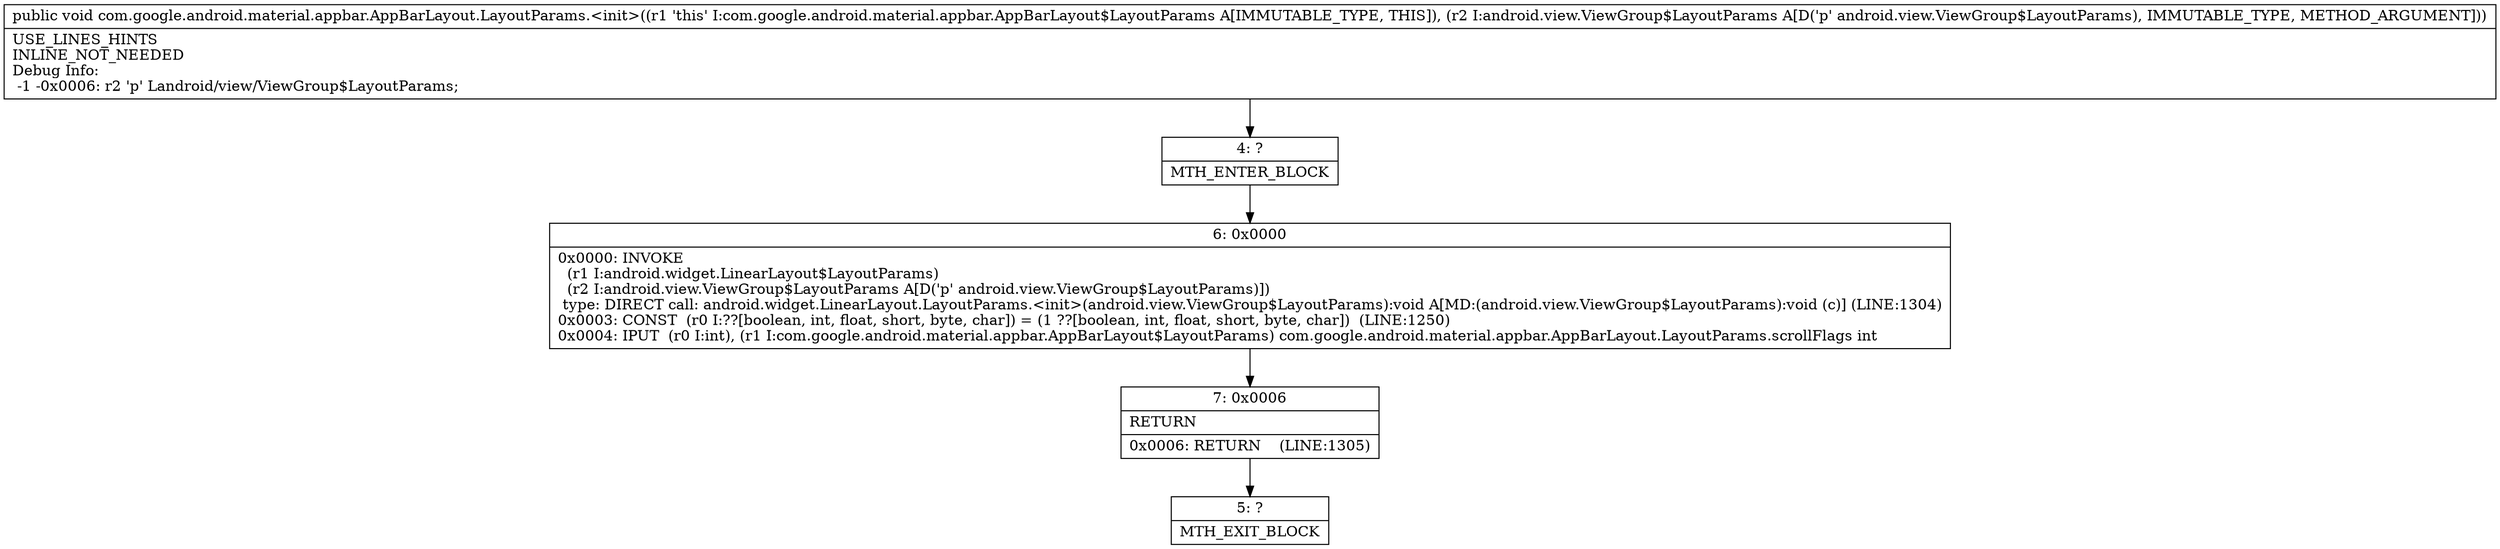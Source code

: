 digraph "CFG forcom.google.android.material.appbar.AppBarLayout.LayoutParams.\<init\>(Landroid\/view\/ViewGroup$LayoutParams;)V" {
Node_4 [shape=record,label="{4\:\ ?|MTH_ENTER_BLOCK\l}"];
Node_6 [shape=record,label="{6\:\ 0x0000|0x0000: INVOKE  \l  (r1 I:android.widget.LinearLayout$LayoutParams)\l  (r2 I:android.view.ViewGroup$LayoutParams A[D('p' android.view.ViewGroup$LayoutParams)])\l type: DIRECT call: android.widget.LinearLayout.LayoutParams.\<init\>(android.view.ViewGroup$LayoutParams):void A[MD:(android.view.ViewGroup$LayoutParams):void (c)] (LINE:1304)\l0x0003: CONST  (r0 I:??[boolean, int, float, short, byte, char]) = (1 ??[boolean, int, float, short, byte, char])  (LINE:1250)\l0x0004: IPUT  (r0 I:int), (r1 I:com.google.android.material.appbar.AppBarLayout$LayoutParams) com.google.android.material.appbar.AppBarLayout.LayoutParams.scrollFlags int \l}"];
Node_7 [shape=record,label="{7\:\ 0x0006|RETURN\l|0x0006: RETURN    (LINE:1305)\l}"];
Node_5 [shape=record,label="{5\:\ ?|MTH_EXIT_BLOCK\l}"];
MethodNode[shape=record,label="{public void com.google.android.material.appbar.AppBarLayout.LayoutParams.\<init\>((r1 'this' I:com.google.android.material.appbar.AppBarLayout$LayoutParams A[IMMUTABLE_TYPE, THIS]), (r2 I:android.view.ViewGroup$LayoutParams A[D('p' android.view.ViewGroup$LayoutParams), IMMUTABLE_TYPE, METHOD_ARGUMENT]))  | USE_LINES_HINTS\lINLINE_NOT_NEEDED\lDebug Info:\l  \-1 \-0x0006: r2 'p' Landroid\/view\/ViewGroup$LayoutParams;\l}"];
MethodNode -> Node_4;Node_4 -> Node_6;
Node_6 -> Node_7;
Node_7 -> Node_5;
}

